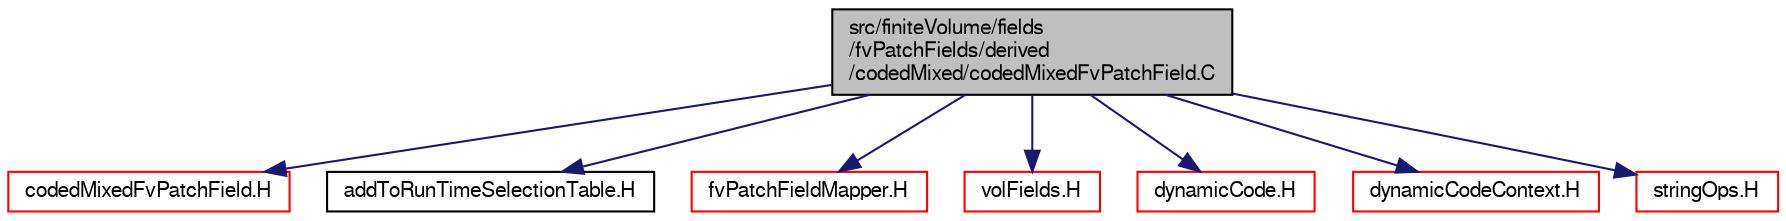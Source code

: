 digraph "src/finiteVolume/fields/fvPatchFields/derived/codedMixed/codedMixedFvPatchField.C"
{
  bgcolor="transparent";
  edge [fontname="FreeSans",fontsize="10",labelfontname="FreeSans",labelfontsize="10"];
  node [fontname="FreeSans",fontsize="10",shape=record];
  Node0 [label="src/finiteVolume/fields\l/fvPatchFields/derived\l/codedMixed/codedMixedFvPatchField.C",height=0.2,width=0.4,color="black", fillcolor="grey75", style="filled", fontcolor="black"];
  Node0 -> Node1 [color="midnightblue",fontsize="10",style="solid",fontname="FreeSans"];
  Node1 [label="codedMixedFvPatchField.H",height=0.2,width=0.4,color="red",URL="$a01805.html"];
  Node0 -> Node201 [color="midnightblue",fontsize="10",style="solid",fontname="FreeSans"];
  Node201 [label="addToRunTimeSelectionTable.H",height=0.2,width=0.4,color="black",URL="$a09263.html",tooltip="Macros for easy insertion into run-time selection tables. "];
  Node0 -> Node202 [color="midnightblue",fontsize="10",style="solid",fontname="FreeSans"];
  Node202 [label="fvPatchFieldMapper.H",height=0.2,width=0.4,color="red",URL="$a02468.html"];
  Node0 -> Node203 [color="midnightblue",fontsize="10",style="solid",fontname="FreeSans"];
  Node203 [label="volFields.H",height=0.2,width=0.4,color="red",URL="$a02750.html"];
  Node0 -> Node306 [color="midnightblue",fontsize="10",style="solid",fontname="FreeSans"];
  Node306 [label="dynamicCode.H",height=0.2,width=0.4,color="red",URL="$a08909.html"];
  Node0 -> Node307 [color="midnightblue",fontsize="10",style="solid",fontname="FreeSans"];
  Node307 [label="dynamicCodeContext.H",height=0.2,width=0.4,color="red",URL="$a08915.html"];
  Node0 -> Node309 [color="midnightblue",fontsize="10",style="solid",fontname="FreeSans"];
  Node309 [label="stringOps.H",height=0.2,width=0.4,color="red",URL="$a12656.html"];
}
